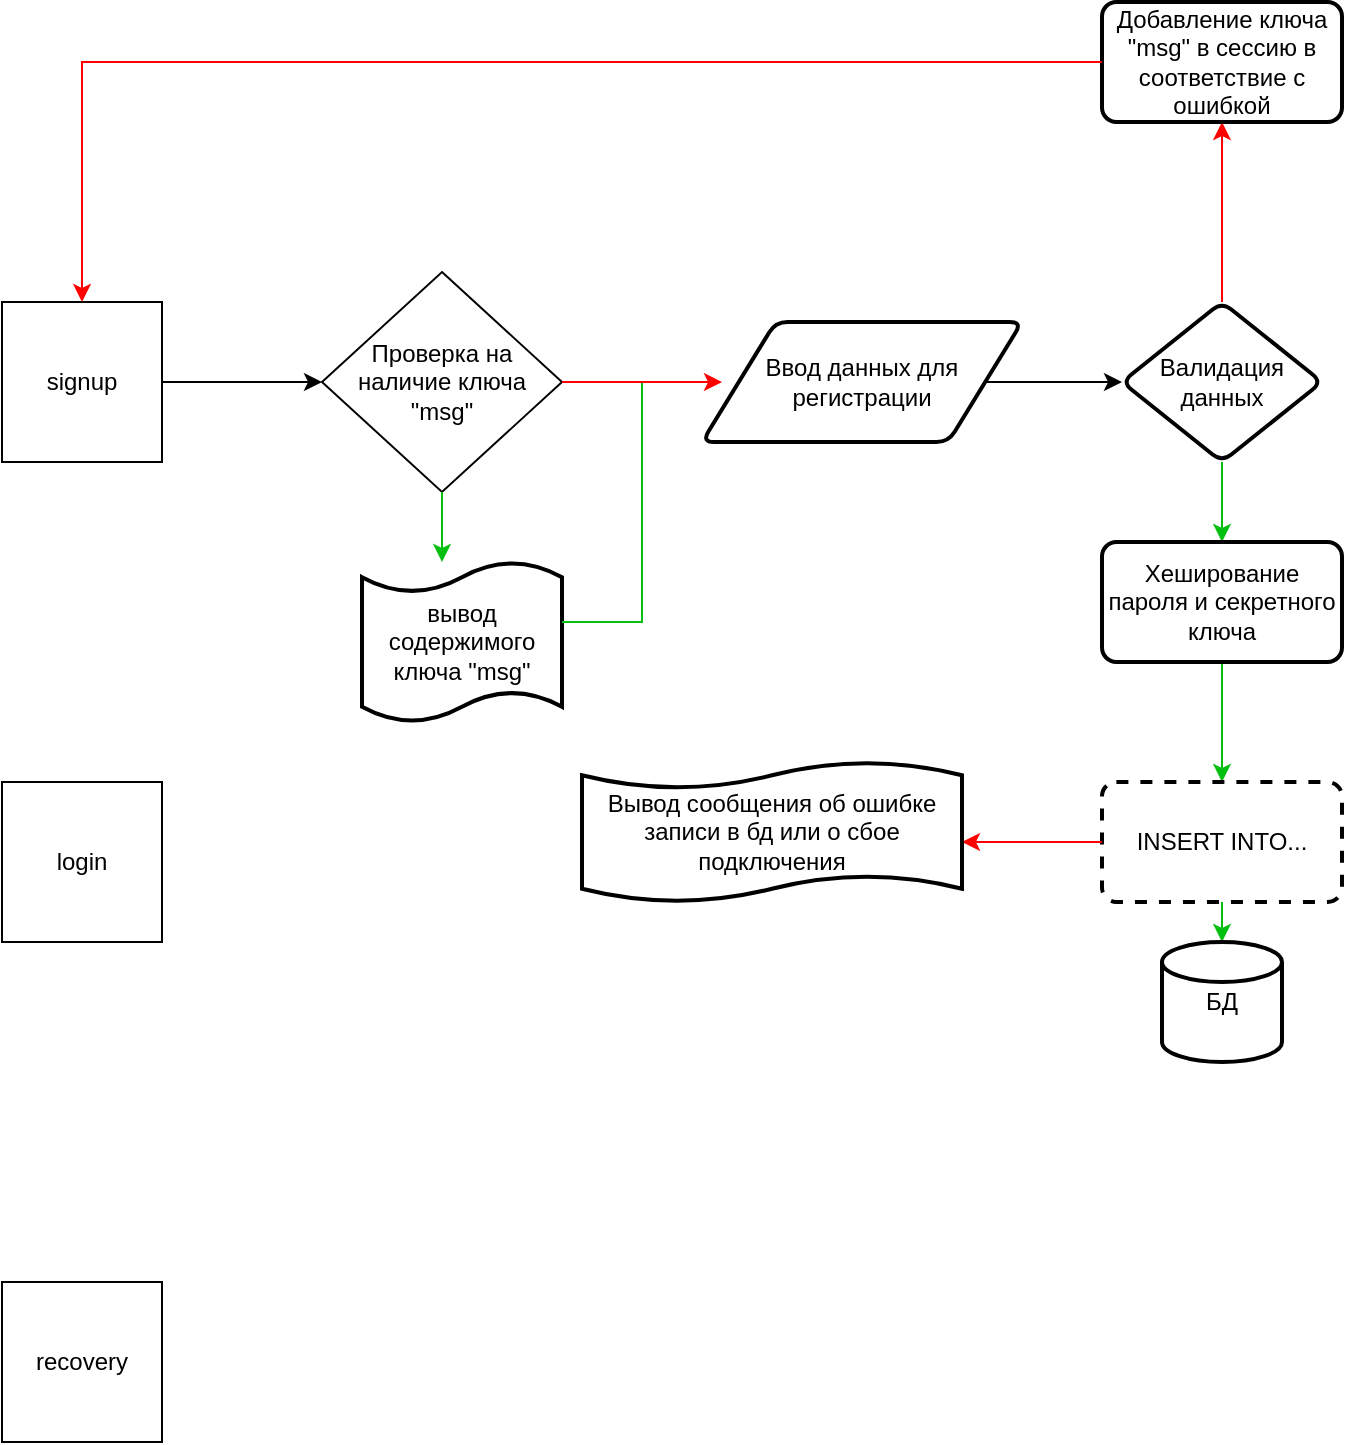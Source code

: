<mxfile version="20.5.0" type="github">
  <diagram id="jumFTKBNU3ek5qj8tCCc" name="Страница 1">
    <mxGraphModel dx="1348" dy="773" grid="1" gridSize="10" guides="1" tooltips="1" connect="1" arrows="1" fold="1" page="1" pageScale="1" pageWidth="827" pageHeight="1169" math="0" shadow="0">
      <root>
        <mxCell id="0" />
        <mxCell id="1" parent="0" />
        <mxCell id="IotK319sl3dYngyr4wlI-1" value="signup" style="whiteSpace=wrap;html=1;aspect=fixed;" vertex="1" parent="1">
          <mxGeometry x="40" y="200" width="80" height="80" as="geometry" />
        </mxCell>
        <mxCell id="IotK319sl3dYngyr4wlI-3" value="recovery" style="whiteSpace=wrap;html=1;aspect=fixed;" vertex="1" parent="1">
          <mxGeometry x="40" y="690" width="80" height="80" as="geometry" />
        </mxCell>
        <mxCell id="IotK319sl3dYngyr4wlI-4" value="login" style="whiteSpace=wrap;html=1;aspect=fixed;" vertex="1" parent="1">
          <mxGeometry x="40" y="440" width="80" height="80" as="geometry" />
        </mxCell>
        <mxCell id="IotK319sl3dYngyr4wlI-5" value="" style="endArrow=classic;html=1;rounded=0;" edge="1" parent="1">
          <mxGeometry width="50" height="50" relative="1" as="geometry">
            <mxPoint x="120" y="240" as="sourcePoint" />
            <mxPoint x="200" y="240" as="targetPoint" />
            <Array as="points">
              <mxPoint x="120" y="240" />
            </Array>
          </mxGeometry>
        </mxCell>
        <mxCell id="IotK319sl3dYngyr4wlI-6" value="Проверка на наличие ключа &quot;msg&quot;" style="rhombus;whiteSpace=wrap;html=1;" vertex="1" parent="1">
          <mxGeometry x="200" y="185" width="120" height="110" as="geometry" />
        </mxCell>
        <mxCell id="IotK319sl3dYngyr4wlI-7" value="" style="endArrow=classic;html=1;rounded=0;exitX=0.5;exitY=1;exitDx=0;exitDy=0;fillColor=#dae8fc;strokeColor=#04BF10;" edge="1" parent="1" source="IotK319sl3dYngyr4wlI-6">
          <mxGeometry width="50" height="50" relative="1" as="geometry">
            <mxPoint x="410" y="370" as="sourcePoint" />
            <mxPoint x="260" y="330" as="targetPoint" />
            <Array as="points" />
          </mxGeometry>
        </mxCell>
        <mxCell id="IotK319sl3dYngyr4wlI-9" value="вывод содержимого ключа &quot;msg&quot;" style="shape=tape;whiteSpace=wrap;html=1;strokeWidth=2;size=0.19" vertex="1" parent="1">
          <mxGeometry x="220" y="330" width="100" height="80" as="geometry" />
        </mxCell>
        <mxCell id="IotK319sl3dYngyr4wlI-10" value="" style="endArrow=none;html=1;rounded=0;strokeColor=#04BF10;" edge="1" parent="1">
          <mxGeometry width="50" height="50" relative="1" as="geometry">
            <mxPoint x="320" y="360" as="sourcePoint" />
            <mxPoint x="360" y="240" as="targetPoint" />
            <Array as="points">
              <mxPoint x="360" y="360" />
            </Array>
          </mxGeometry>
        </mxCell>
        <mxCell id="IotK319sl3dYngyr4wlI-11" value="" style="endArrow=classic;html=1;rounded=0;exitX=1;exitY=0.5;exitDx=0;exitDy=0;strokeColor=#FF0000;" edge="1" parent="1" source="IotK319sl3dYngyr4wlI-6">
          <mxGeometry width="50" height="50" relative="1" as="geometry">
            <mxPoint x="410" y="350" as="sourcePoint" />
            <mxPoint x="400" y="240" as="targetPoint" />
          </mxGeometry>
        </mxCell>
        <mxCell id="IotK319sl3dYngyr4wlI-16" value="" style="edgeStyle=orthogonalEdgeStyle;rounded=0;orthogonalLoop=1;jettySize=auto;html=1;" edge="1" parent="1" source="IotK319sl3dYngyr4wlI-13">
          <mxGeometry relative="1" as="geometry">
            <mxPoint x="600" y="240" as="targetPoint" />
          </mxGeometry>
        </mxCell>
        <mxCell id="IotK319sl3dYngyr4wlI-13" value="Ввод данных для регистрации" style="shape=parallelogram;html=1;strokeWidth=2;perimeter=parallelogramPerimeter;whiteSpace=wrap;rounded=1;arcSize=12;size=0.23;" vertex="1" parent="1">
          <mxGeometry x="390" y="210" width="160" height="60" as="geometry" />
        </mxCell>
        <mxCell id="IotK319sl3dYngyr4wlI-18" value="" style="edgeStyle=orthogonalEdgeStyle;rounded=0;orthogonalLoop=1;jettySize=auto;html=1;strokeColor=#FF0000;" edge="1" parent="1" source="IotK319sl3dYngyr4wlI-15" target="IotK319sl3dYngyr4wlI-17">
          <mxGeometry relative="1" as="geometry" />
        </mxCell>
        <mxCell id="IotK319sl3dYngyr4wlI-21" value="" style="edgeStyle=orthogonalEdgeStyle;rounded=0;orthogonalLoop=1;jettySize=auto;html=1;strokeColor=#04BF10;" edge="1" parent="1" source="IotK319sl3dYngyr4wlI-15">
          <mxGeometry relative="1" as="geometry">
            <mxPoint x="650" y="320" as="targetPoint" />
          </mxGeometry>
        </mxCell>
        <mxCell id="IotK319sl3dYngyr4wlI-15" value="Валидация данных" style="rhombus;whiteSpace=wrap;html=1;strokeWidth=2;rounded=1;arcSize=12;" vertex="1" parent="1">
          <mxGeometry x="600" y="200" width="100" height="80" as="geometry" />
        </mxCell>
        <mxCell id="IotK319sl3dYngyr4wlI-17" value="Добавление ключа &quot;msg&quot; в сессию в соответствие с ошибкой" style="whiteSpace=wrap;html=1;strokeWidth=2;rounded=1;arcSize=12;" vertex="1" parent="1">
          <mxGeometry x="590" y="50" width="120" height="60" as="geometry" />
        </mxCell>
        <mxCell id="IotK319sl3dYngyr4wlI-19" value="" style="endArrow=classic;html=1;rounded=0;strokeColor=#FF0000;exitX=0;exitY=0.5;exitDx=0;exitDy=0;" edge="1" parent="1" source="IotK319sl3dYngyr4wlI-17">
          <mxGeometry width="50" height="50" relative="1" as="geometry">
            <mxPoint x="590" y="200" as="sourcePoint" />
            <mxPoint x="80" y="200" as="targetPoint" />
            <Array as="points">
              <mxPoint x="80" y="80" />
            </Array>
          </mxGeometry>
        </mxCell>
        <mxCell id="IotK319sl3dYngyr4wlI-25" value="" style="edgeStyle=orthogonalEdgeStyle;rounded=0;orthogonalLoop=1;jettySize=auto;html=1;strokeColor=#04BF10;" edge="1" parent="1" source="IotK319sl3dYngyr4wlI-20">
          <mxGeometry relative="1" as="geometry">
            <mxPoint x="650" y="440" as="targetPoint" />
          </mxGeometry>
        </mxCell>
        <mxCell id="IotK319sl3dYngyr4wlI-20" value="Хеширование пароля и секретного ключа" style="whiteSpace=wrap;html=1;strokeWidth=2;rounded=1;arcSize=12;" vertex="1" parent="1">
          <mxGeometry x="590" y="320" width="120" height="60" as="geometry" />
        </mxCell>
        <mxCell id="IotK319sl3dYngyr4wlI-27" value="" style="edgeStyle=orthogonalEdgeStyle;rounded=0;orthogonalLoop=1;jettySize=auto;html=1;strokeColor=#04BF10;" edge="1" parent="1" source="IotK319sl3dYngyr4wlI-24">
          <mxGeometry relative="1" as="geometry">
            <mxPoint x="650" y="520" as="targetPoint" />
          </mxGeometry>
        </mxCell>
        <mxCell id="IotK319sl3dYngyr4wlI-24" value="INSERT INTO..." style="whiteSpace=wrap;html=1;strokeWidth=2;rounded=1;arcSize=12;dashed=1;" vertex="1" parent="1">
          <mxGeometry x="590" y="440" width="120" height="60" as="geometry" />
        </mxCell>
        <mxCell id="IotK319sl3dYngyr4wlI-28" value="БД" style="strokeWidth=2;html=1;shape=mxgraph.flowchart.database;whiteSpace=wrap;" vertex="1" parent="1">
          <mxGeometry x="620" y="520" width="60" height="60" as="geometry" />
        </mxCell>
        <mxCell id="IotK319sl3dYngyr4wlI-29" value="" style="endArrow=classic;html=1;rounded=0;strokeColor=#FF0000;" edge="1" parent="1">
          <mxGeometry width="50" height="50" relative="1" as="geometry">
            <mxPoint x="590" y="470" as="sourcePoint" />
            <mxPoint x="520" y="470" as="targetPoint" />
            <Array as="points">
              <mxPoint x="590" y="470" />
            </Array>
          </mxGeometry>
        </mxCell>
        <mxCell id="IotK319sl3dYngyr4wlI-30" value="Вывод сообщения об ошибке записи в бд или о сбое подключения" style="shape=tape;whiteSpace=wrap;html=1;strokeWidth=2;size=0.19" vertex="1" parent="1">
          <mxGeometry x="330" y="430" width="190" height="70" as="geometry" />
        </mxCell>
      </root>
    </mxGraphModel>
  </diagram>
</mxfile>
